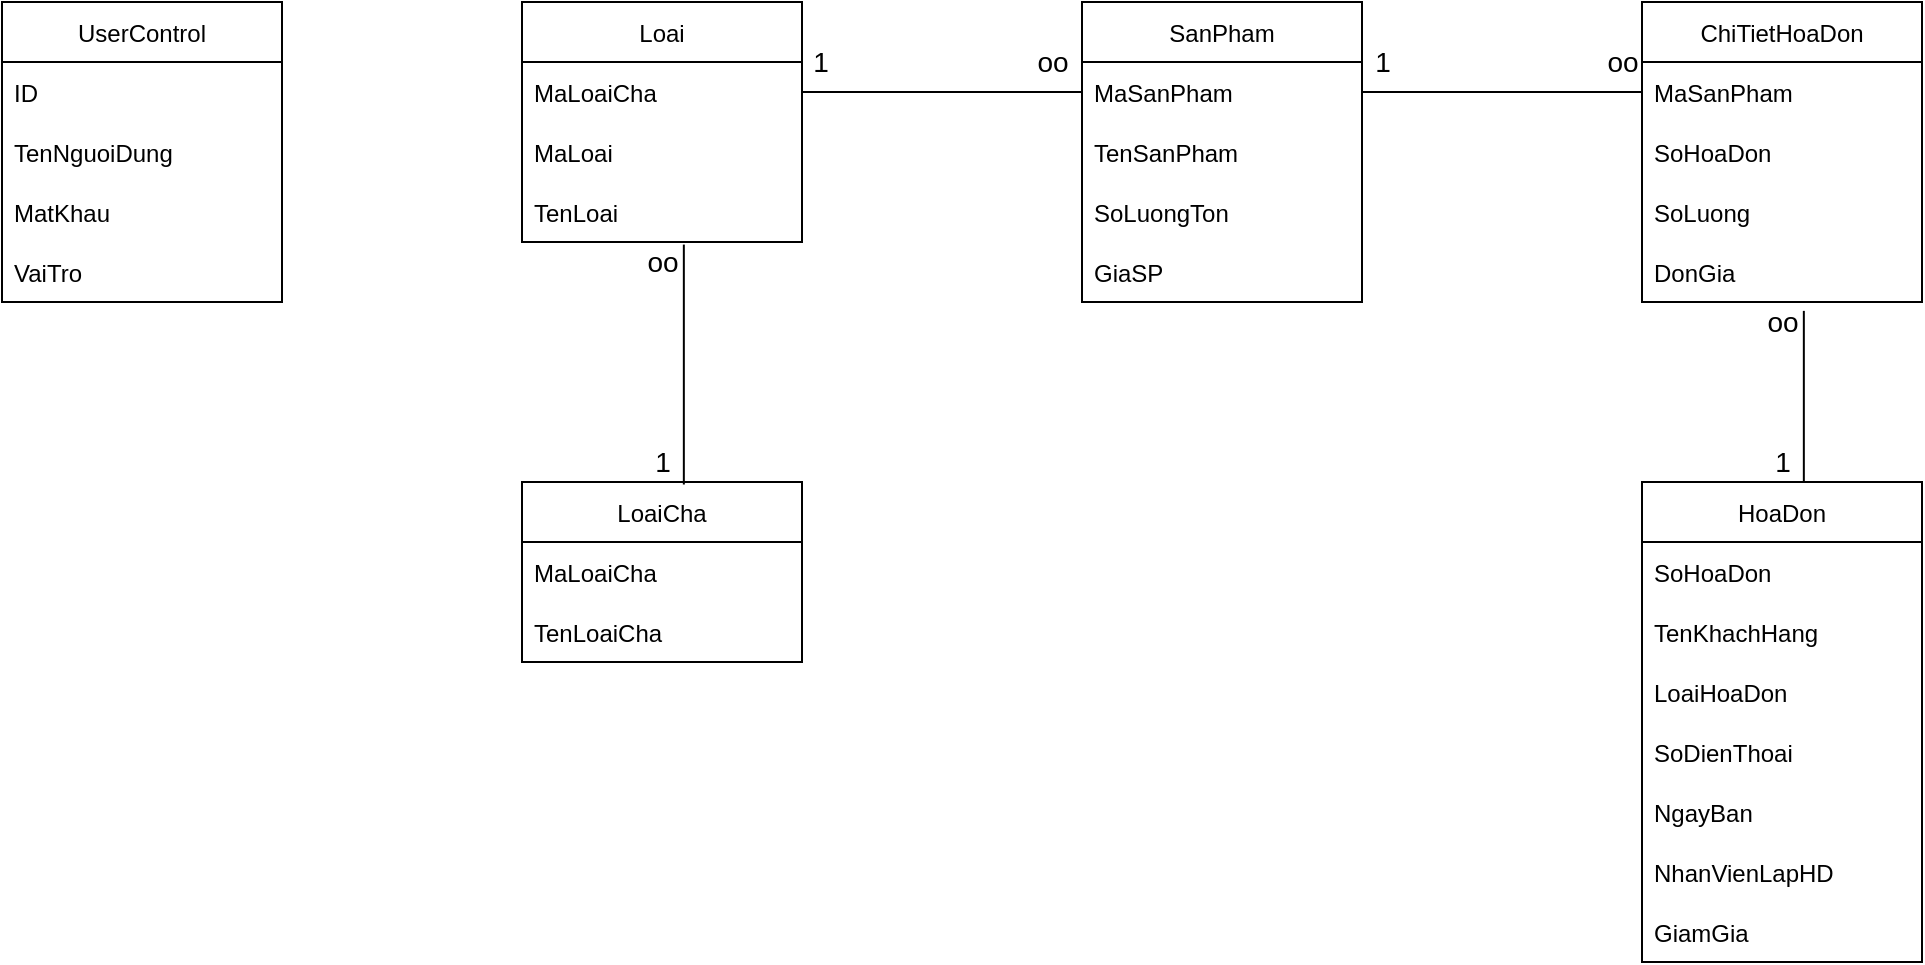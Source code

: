 <mxfile version="15.5.2" type="github"><diagram id="hhRnNnUlluLgKTA8ZbQj" name="Page-1"><mxGraphModel dx="2048" dy="644" grid="1" gridSize="10" guides="1" tooltips="1" connect="1" arrows="1" fold="1" page="1" pageScale="1" pageWidth="827" pageHeight="1169" math="0" shadow="0"><root><mxCell id="0"/><mxCell id="1" parent="0"/><mxCell id="Tei6ihDDnLAD3YBF_Pf4-1" value="Loai" style="swimlane;fontStyle=0;childLayout=stackLayout;horizontal=1;startSize=30;horizontalStack=0;resizeParent=1;resizeParentMax=0;resizeLast=0;collapsible=1;marginBottom=0;" vertex="1" parent="1"><mxGeometry y="40" width="140" height="120" as="geometry"><mxRectangle x="160" y="160" width="50" height="30" as="alternateBounds"/></mxGeometry></mxCell><mxCell id="Tei6ihDDnLAD3YBF_Pf4-2" value="MaLoaiCha" style="text;strokeColor=none;fillColor=none;align=left;verticalAlign=middle;spacingLeft=4;spacingRight=4;overflow=hidden;points=[[0,0.5],[1,0.5]];portConstraint=eastwest;rotatable=0;" vertex="1" parent="Tei6ihDDnLAD3YBF_Pf4-1"><mxGeometry y="30" width="140" height="30" as="geometry"/></mxCell><mxCell id="Tei6ihDDnLAD3YBF_Pf4-3" value="MaLoai" style="text;strokeColor=none;fillColor=none;align=left;verticalAlign=middle;spacingLeft=4;spacingRight=4;overflow=hidden;points=[[0,0.5],[1,0.5]];portConstraint=eastwest;rotatable=0;" vertex="1" parent="Tei6ihDDnLAD3YBF_Pf4-1"><mxGeometry y="60" width="140" height="30" as="geometry"/></mxCell><mxCell id="Tei6ihDDnLAD3YBF_Pf4-4" value="TenLoai" style="text;strokeColor=none;fillColor=none;align=left;verticalAlign=middle;spacingLeft=4;spacingRight=4;overflow=hidden;points=[[0,0.5],[1,0.5]];portConstraint=eastwest;rotatable=0;" vertex="1" parent="Tei6ihDDnLAD3YBF_Pf4-1"><mxGeometry y="90" width="140" height="30" as="geometry"/></mxCell><mxCell id="Tei6ihDDnLAD3YBF_Pf4-7" value="SanPham" style="swimlane;fontStyle=0;childLayout=stackLayout;horizontal=1;startSize=30;horizontalStack=0;resizeParent=1;resizeParentMax=0;resizeLast=0;collapsible=1;marginBottom=0;" vertex="1" parent="1"><mxGeometry x="280" y="40" width="140" height="150" as="geometry"><mxRectangle x="344" y="160" width="120" height="30" as="alternateBounds"/></mxGeometry></mxCell><mxCell id="Tei6ihDDnLAD3YBF_Pf4-8" value="MaSanPham" style="text;strokeColor=none;fillColor=none;align=left;verticalAlign=middle;spacingLeft=4;spacingRight=4;overflow=hidden;points=[[0,0.5],[1,0.5]];portConstraint=eastwest;rotatable=0;" vertex="1" parent="Tei6ihDDnLAD3YBF_Pf4-7"><mxGeometry y="30" width="140" height="30" as="geometry"/></mxCell><mxCell id="Tei6ihDDnLAD3YBF_Pf4-9" value="TenSanPham" style="text;strokeColor=none;fillColor=none;align=left;verticalAlign=middle;spacingLeft=4;spacingRight=4;overflow=hidden;points=[[0,0.5],[1,0.5]];portConstraint=eastwest;rotatable=0;" vertex="1" parent="Tei6ihDDnLAD3YBF_Pf4-7"><mxGeometry y="60" width="140" height="30" as="geometry"/></mxCell><mxCell id="Tei6ihDDnLAD3YBF_Pf4-10" value="SoLuongTon" style="text;strokeColor=none;fillColor=none;align=left;verticalAlign=middle;spacingLeft=4;spacingRight=4;overflow=hidden;points=[[0,0.5],[1,0.5]];portConstraint=eastwest;rotatable=0;" vertex="1" parent="Tei6ihDDnLAD3YBF_Pf4-7"><mxGeometry y="90" width="140" height="30" as="geometry"/></mxCell><mxCell id="Tei6ihDDnLAD3YBF_Pf4-70" value="GiaSP" style="text;strokeColor=none;fillColor=none;align=left;verticalAlign=middle;spacingLeft=4;spacingRight=4;overflow=hidden;points=[[0,0.5],[1,0.5]];portConstraint=eastwest;rotatable=0;" vertex="1" parent="Tei6ihDDnLAD3YBF_Pf4-7"><mxGeometry y="120" width="140" height="30" as="geometry"/></mxCell><mxCell id="Tei6ihDDnLAD3YBF_Pf4-11" value="LoaiCha" style="swimlane;fontStyle=0;childLayout=stackLayout;horizontal=1;startSize=30;horizontalStack=0;resizeParent=1;resizeParentMax=0;resizeLast=0;collapsible=1;marginBottom=0;" vertex="1" parent="1"><mxGeometry y="280" width="140" height="90" as="geometry"/></mxCell><mxCell id="Tei6ihDDnLAD3YBF_Pf4-12" value="MaLoaiCha" style="text;strokeColor=none;fillColor=none;align=left;verticalAlign=middle;spacingLeft=4;spacingRight=4;overflow=hidden;points=[[0,0.5],[1,0.5]];portConstraint=eastwest;rotatable=0;" vertex="1" parent="Tei6ihDDnLAD3YBF_Pf4-11"><mxGeometry y="30" width="140" height="30" as="geometry"/></mxCell><mxCell id="Tei6ihDDnLAD3YBF_Pf4-14" value="TenLoaiCha" style="text;strokeColor=none;fillColor=none;align=left;verticalAlign=middle;spacingLeft=4;spacingRight=4;overflow=hidden;points=[[0,0.5],[1,0.5]];portConstraint=eastwest;rotatable=0;" vertex="1" parent="Tei6ihDDnLAD3YBF_Pf4-11"><mxGeometry y="60" width="140" height="30" as="geometry"/></mxCell><mxCell id="Tei6ihDDnLAD3YBF_Pf4-30" value="HoaDon" style="swimlane;fontStyle=0;childLayout=stackLayout;horizontal=1;startSize=30;horizontalStack=0;resizeParent=1;resizeParentMax=0;resizeLast=0;collapsible=1;marginBottom=0;" vertex="1" parent="1"><mxGeometry x="560" y="280" width="140" height="240" as="geometry"><mxRectangle x="344" y="160" width="120" height="30" as="alternateBounds"/></mxGeometry></mxCell><mxCell id="Tei6ihDDnLAD3YBF_Pf4-31" value="SoHoaDon" style="text;strokeColor=none;fillColor=none;align=left;verticalAlign=middle;spacingLeft=4;spacingRight=4;overflow=hidden;points=[[0,0.5],[1,0.5]];portConstraint=eastwest;rotatable=0;" vertex="1" parent="Tei6ihDDnLAD3YBF_Pf4-30"><mxGeometry y="30" width="140" height="30" as="geometry"/></mxCell><mxCell id="Tei6ihDDnLAD3YBF_Pf4-32" value="TenKhachHang" style="text;strokeColor=none;fillColor=none;align=left;verticalAlign=middle;spacingLeft=4;spacingRight=4;overflow=hidden;points=[[0,0.5],[1,0.5]];portConstraint=eastwest;rotatable=0;" vertex="1" parent="Tei6ihDDnLAD3YBF_Pf4-30"><mxGeometry y="60" width="140" height="30" as="geometry"/></mxCell><mxCell id="Tei6ihDDnLAD3YBF_Pf4-44" value="LoaiHoaDon" style="text;strokeColor=none;fillColor=none;align=left;verticalAlign=middle;spacingLeft=4;spacingRight=4;overflow=hidden;points=[[0,0.5],[1,0.5]];portConstraint=eastwest;rotatable=0;" vertex="1" parent="Tei6ihDDnLAD3YBF_Pf4-30"><mxGeometry y="90" width="140" height="30" as="geometry"/></mxCell><mxCell id="Tei6ihDDnLAD3YBF_Pf4-33" value="SoDienThoai" style="text;strokeColor=none;fillColor=none;align=left;verticalAlign=middle;spacingLeft=4;spacingRight=4;overflow=hidden;points=[[0,0.5],[1,0.5]];portConstraint=eastwest;rotatable=0;" vertex="1" parent="Tei6ihDDnLAD3YBF_Pf4-30"><mxGeometry y="120" width="140" height="30" as="geometry"/></mxCell><mxCell id="Tei6ihDDnLAD3YBF_Pf4-40" value="NgayBan" style="text;strokeColor=none;fillColor=none;align=left;verticalAlign=middle;spacingLeft=4;spacingRight=4;overflow=hidden;points=[[0,0.5],[1,0.5]];portConstraint=eastwest;rotatable=0;" vertex="1" parent="Tei6ihDDnLAD3YBF_Pf4-30"><mxGeometry y="150" width="140" height="30" as="geometry"/></mxCell><mxCell id="Tei6ihDDnLAD3YBF_Pf4-41" value="NhanVienLapHD" style="text;strokeColor=none;fillColor=none;align=left;verticalAlign=middle;spacingLeft=4;spacingRight=4;overflow=hidden;points=[[0,0.5],[1,0.5]];portConstraint=eastwest;rotatable=0;" vertex="1" parent="Tei6ihDDnLAD3YBF_Pf4-30"><mxGeometry y="180" width="140" height="30" as="geometry"/></mxCell><mxCell id="Tei6ihDDnLAD3YBF_Pf4-42" value="GiamGia" style="text;strokeColor=none;fillColor=none;align=left;verticalAlign=middle;spacingLeft=4;spacingRight=4;overflow=hidden;points=[[0,0.5],[1,0.5]];portConstraint=eastwest;rotatable=0;" vertex="1" parent="Tei6ihDDnLAD3YBF_Pf4-30"><mxGeometry y="210" width="140" height="30" as="geometry"/></mxCell><mxCell id="Tei6ihDDnLAD3YBF_Pf4-34" value="ChiTietHoaDon" style="swimlane;fontStyle=0;childLayout=stackLayout;horizontal=1;startSize=30;horizontalStack=0;resizeParent=1;resizeParentMax=0;resizeLast=0;collapsible=1;marginBottom=0;" vertex="1" parent="1"><mxGeometry x="560" y="40" width="140" height="150" as="geometry"><mxRectangle x="344" y="160" width="120" height="30" as="alternateBounds"/></mxGeometry></mxCell><mxCell id="Tei6ihDDnLAD3YBF_Pf4-35" value="MaSanPham" style="text;strokeColor=none;fillColor=none;align=left;verticalAlign=middle;spacingLeft=4;spacingRight=4;overflow=hidden;points=[[0,0.5],[1,0.5]];portConstraint=eastwest;rotatable=0;" vertex="1" parent="Tei6ihDDnLAD3YBF_Pf4-34"><mxGeometry y="30" width="140" height="30" as="geometry"/></mxCell><mxCell id="Tei6ihDDnLAD3YBF_Pf4-36" value="SoHoaDon" style="text;strokeColor=none;fillColor=none;align=left;verticalAlign=middle;spacingLeft=4;spacingRight=4;overflow=hidden;points=[[0,0.5],[1,0.5]];portConstraint=eastwest;rotatable=0;" vertex="1" parent="Tei6ihDDnLAD3YBF_Pf4-34"><mxGeometry y="60" width="140" height="30" as="geometry"/></mxCell><mxCell id="Tei6ihDDnLAD3YBF_Pf4-37" value="SoLuong" style="text;strokeColor=none;fillColor=none;align=left;verticalAlign=middle;spacingLeft=4;spacingRight=4;overflow=hidden;points=[[0,0.5],[1,0.5]];portConstraint=eastwest;rotatable=0;" vertex="1" parent="Tei6ihDDnLAD3YBF_Pf4-34"><mxGeometry y="90" width="140" height="30" as="geometry"/></mxCell><mxCell id="Tei6ihDDnLAD3YBF_Pf4-38" value="DonGia" style="text;strokeColor=none;fillColor=none;align=left;verticalAlign=middle;spacingLeft=4;spacingRight=4;overflow=hidden;points=[[0,0.5],[1,0.5]];portConstraint=eastwest;rotatable=0;" vertex="1" parent="Tei6ihDDnLAD3YBF_Pf4-34"><mxGeometry y="120" width="140" height="30" as="geometry"/></mxCell><mxCell id="Tei6ihDDnLAD3YBF_Pf4-64" value="UserControl" style="swimlane;fontStyle=0;childLayout=stackLayout;horizontal=1;startSize=30;horizontalStack=0;resizeParent=1;resizeParentMax=0;resizeLast=0;collapsible=1;marginBottom=0;" vertex="1" parent="1"><mxGeometry x="-260" y="40" width="140" height="150" as="geometry"><mxRectangle x="344" y="160" width="120" height="30" as="alternateBounds"/></mxGeometry></mxCell><mxCell id="Tei6ihDDnLAD3YBF_Pf4-65" value="ID" style="text;strokeColor=none;fillColor=none;align=left;verticalAlign=middle;spacingLeft=4;spacingRight=4;overflow=hidden;points=[[0,0.5],[1,0.5]];portConstraint=eastwest;rotatable=0;" vertex="1" parent="Tei6ihDDnLAD3YBF_Pf4-64"><mxGeometry y="30" width="140" height="30" as="geometry"/></mxCell><mxCell id="Tei6ihDDnLAD3YBF_Pf4-66" value="TenNguoiDung" style="text;strokeColor=none;fillColor=none;align=left;verticalAlign=middle;spacingLeft=4;spacingRight=4;overflow=hidden;points=[[0,0.5],[1,0.5]];portConstraint=eastwest;rotatable=0;" vertex="1" parent="Tei6ihDDnLAD3YBF_Pf4-64"><mxGeometry y="60" width="140" height="30" as="geometry"/></mxCell><mxCell id="Tei6ihDDnLAD3YBF_Pf4-67" value="MatKhau" style="text;strokeColor=none;fillColor=none;align=left;verticalAlign=middle;spacingLeft=4;spacingRight=4;overflow=hidden;points=[[0,0.5],[1,0.5]];portConstraint=eastwest;rotatable=0;" vertex="1" parent="Tei6ihDDnLAD3YBF_Pf4-64"><mxGeometry y="90" width="140" height="30" as="geometry"/></mxCell><mxCell id="Tei6ihDDnLAD3YBF_Pf4-69" value="VaiTro" style="text;strokeColor=none;fillColor=none;align=left;verticalAlign=middle;spacingLeft=4;spacingRight=4;overflow=hidden;points=[[0,0.5],[1,0.5]];portConstraint=eastwest;rotatable=0;" vertex="1" parent="Tei6ihDDnLAD3YBF_Pf4-64"><mxGeometry y="120" width="140" height="30" as="geometry"/></mxCell><mxCell id="Tei6ihDDnLAD3YBF_Pf4-74" value="" style="endArrow=none;html=1;rounded=0;entryX=0.578;entryY=1.043;entryDx=0;entryDy=0;entryPerimeter=0;exitX=0.578;exitY=0.014;exitDx=0;exitDy=0;exitPerimeter=0;" edge="1" parent="1" source="Tei6ihDDnLAD3YBF_Pf4-11" target="Tei6ihDDnLAD3YBF_Pf4-4"><mxGeometry width="50" height="50" relative="1" as="geometry"><mxPoint x="60" y="250" as="sourcePoint"/><mxPoint x="110" y="200" as="targetPoint"/></mxGeometry></mxCell><mxCell id="Tei6ihDDnLAD3YBF_Pf4-75" value="" style="endArrow=none;html=1;rounded=0;exitX=1;exitY=0.5;exitDx=0;exitDy=0;entryX=0;entryY=0.5;entryDx=0;entryDy=0;" edge="1" parent="1" source="Tei6ihDDnLAD3YBF_Pf4-2" target="Tei6ihDDnLAD3YBF_Pf4-8"><mxGeometry width="50" height="50" relative="1" as="geometry"><mxPoint x="170" y="140" as="sourcePoint"/><mxPoint x="220" y="90" as="targetPoint"/></mxGeometry></mxCell><mxCell id="Tei6ihDDnLAD3YBF_Pf4-81" value="1" style="edgeLabel;html=1;align=center;verticalAlign=middle;resizable=0;points=[];fontSize=14;" vertex="1" connectable="0" parent="Tei6ihDDnLAD3YBF_Pf4-75"><mxGeometry x="-0.457" relative="1" as="geometry"><mxPoint x="-29" y="-15" as="offset"/></mxGeometry></mxCell><mxCell id="Tei6ihDDnLAD3YBF_Pf4-76" value="" style="endArrow=none;html=1;rounded=0;exitX=1;exitY=0.5;exitDx=0;exitDy=0;entryX=0;entryY=0.5;entryDx=0;entryDy=0;" edge="1" parent="1" source="Tei6ihDDnLAD3YBF_Pf4-8" target="Tei6ihDDnLAD3YBF_Pf4-35"><mxGeometry width="50" height="50" relative="1" as="geometry"><mxPoint x="470" y="140" as="sourcePoint"/><mxPoint x="520" y="90" as="targetPoint"/></mxGeometry></mxCell><mxCell id="Tei6ihDDnLAD3YBF_Pf4-78" value="" style="endArrow=none;html=1;rounded=0;entryX=0.578;entryY=1.148;entryDx=0;entryDy=0;entryPerimeter=0;exitX=0.578;exitY=0.001;exitDx=0;exitDy=0;exitPerimeter=0;" edge="1" parent="1" source="Tei6ihDDnLAD3YBF_Pf4-30" target="Tei6ihDDnLAD3YBF_Pf4-38"><mxGeometry width="50" height="50" relative="1" as="geometry"><mxPoint x="630" y="270" as="sourcePoint"/><mxPoint x="680" y="220" as="targetPoint"/></mxGeometry></mxCell><mxCell id="Tei6ihDDnLAD3YBF_Pf4-83" value="oo" style="text;html=1;align=center;verticalAlign=middle;resizable=0;points=[];autosize=1;strokeColor=none;fillColor=none;fontSize=14;" vertex="1" parent="1"><mxGeometry x="250" y="60" width="30" height="20" as="geometry"/></mxCell><mxCell id="Tei6ihDDnLAD3YBF_Pf4-84" value="1" style="text;html=1;align=center;verticalAlign=middle;resizable=0;points=[];autosize=1;strokeColor=none;fillColor=none;fontSize=14;" vertex="1" parent="1"><mxGeometry x="60" y="260" width="20" height="20" as="geometry"/></mxCell><mxCell id="Tei6ihDDnLAD3YBF_Pf4-85" value="oo" style="text;html=1;align=center;verticalAlign=middle;resizable=0;points=[];autosize=1;strokeColor=none;fillColor=none;fontSize=14;" vertex="1" parent="1"><mxGeometry x="55" y="160" width="30" height="20" as="geometry"/></mxCell><mxCell id="Tei6ihDDnLAD3YBF_Pf4-86" value="1" style="text;html=1;align=center;verticalAlign=middle;resizable=0;points=[];autosize=1;strokeColor=none;fillColor=none;fontSize=14;" vertex="1" parent="1"><mxGeometry x="420" y="60" width="20" height="20" as="geometry"/></mxCell><mxCell id="Tei6ihDDnLAD3YBF_Pf4-87" value="oo" style="text;html=1;align=center;verticalAlign=middle;resizable=0;points=[];autosize=1;strokeColor=none;fillColor=none;fontSize=14;" vertex="1" parent="1"><mxGeometry x="535" y="60" width="30" height="20" as="geometry"/></mxCell><mxCell id="Tei6ihDDnLAD3YBF_Pf4-88" value="1" style="text;html=1;align=center;verticalAlign=middle;resizable=0;points=[];autosize=1;strokeColor=none;fillColor=none;fontSize=14;" vertex="1" parent="1"><mxGeometry x="620" y="260" width="20" height="20" as="geometry"/></mxCell><mxCell id="Tei6ihDDnLAD3YBF_Pf4-89" value="oo" style="text;html=1;align=center;verticalAlign=middle;resizable=0;points=[];autosize=1;strokeColor=none;fillColor=none;fontSize=14;" vertex="1" parent="1"><mxGeometry x="615" y="190" width="30" height="20" as="geometry"/></mxCell></root></mxGraphModel></diagram></mxfile>